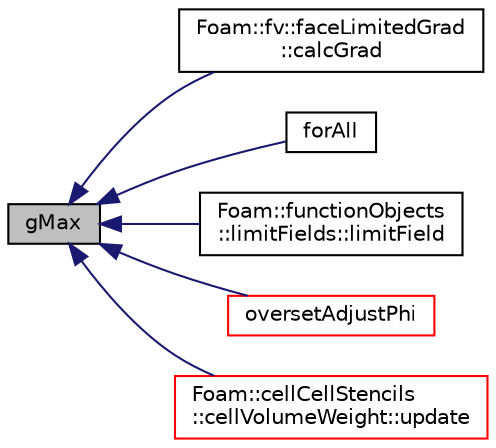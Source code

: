 digraph "gMax"
{
  bgcolor="transparent";
  edge [fontname="Helvetica",fontsize="10",labelfontname="Helvetica",labelfontsize="10"];
  node [fontname="Helvetica",fontsize="10",shape=record];
  rankdir="LR";
  Node1 [label="gMax",height=0.2,width=0.4,color="black", fillcolor="grey75", style="filled" fontcolor="black"];
  Node1 -> Node2 [dir="back",color="midnightblue",fontsize="10",style="solid",fontname="Helvetica"];
  Node2 [label="Foam::fv::faceLimitedGrad\l::calcGrad",height=0.2,width=0.4,color="black",URL="$classFoam_1_1fv_1_1faceLimitedGrad.html#a407cbc6dd7a58b7675a05977b4cbed53"];
  Node1 -> Node3 [dir="back",color="midnightblue",fontsize="10",style="solid",fontname="Helvetica"];
  Node3 [label="forAll",height=0.2,width=0.4,color="black",URL="$chtMultiRegionTwoPhaseEulerFoam_2fluid_2compressibleMultiRegionCourantNo_8H.html#a77556a87ed4d23dc6416c8510e20666d"];
  Node1 -> Node4 [dir="back",color="midnightblue",fontsize="10",style="solid",fontname="Helvetica"];
  Node4 [label="Foam::functionObjects\l::limitFields::limitField",height=0.2,width=0.4,color="black",URL="$classFoam_1_1functionObjects_1_1limitFields.html#ae5ca69baeb0d091b42f39a7f71e8b23a",tooltip="Limit a field. "];
  Node1 -> Node5 [dir="back",color="midnightblue",fontsize="10",style="solid",fontname="Helvetica"];
  Node5 [label="oversetAdjustPhi",height=0.2,width=0.4,color="red",URL="$namespaceFoam.html#a0cc0f021263c6ba24e82d65900a4c294",tooltip="Adjust the balance of fluxes to obey continuity. "];
  Node1 -> Node6 [dir="back",color="midnightblue",fontsize="10",style="solid",fontname="Helvetica"];
  Node6 [label="Foam::cellCellStencils\l::cellVolumeWeight::update",height=0.2,width=0.4,color="red",URL="$classFoam_1_1cellCellStencils_1_1cellVolumeWeight.html#aa2aac016e2bf7b5bd2b271786c2791aa",tooltip="Update stencils. Return false if nothing changed. "];
}
